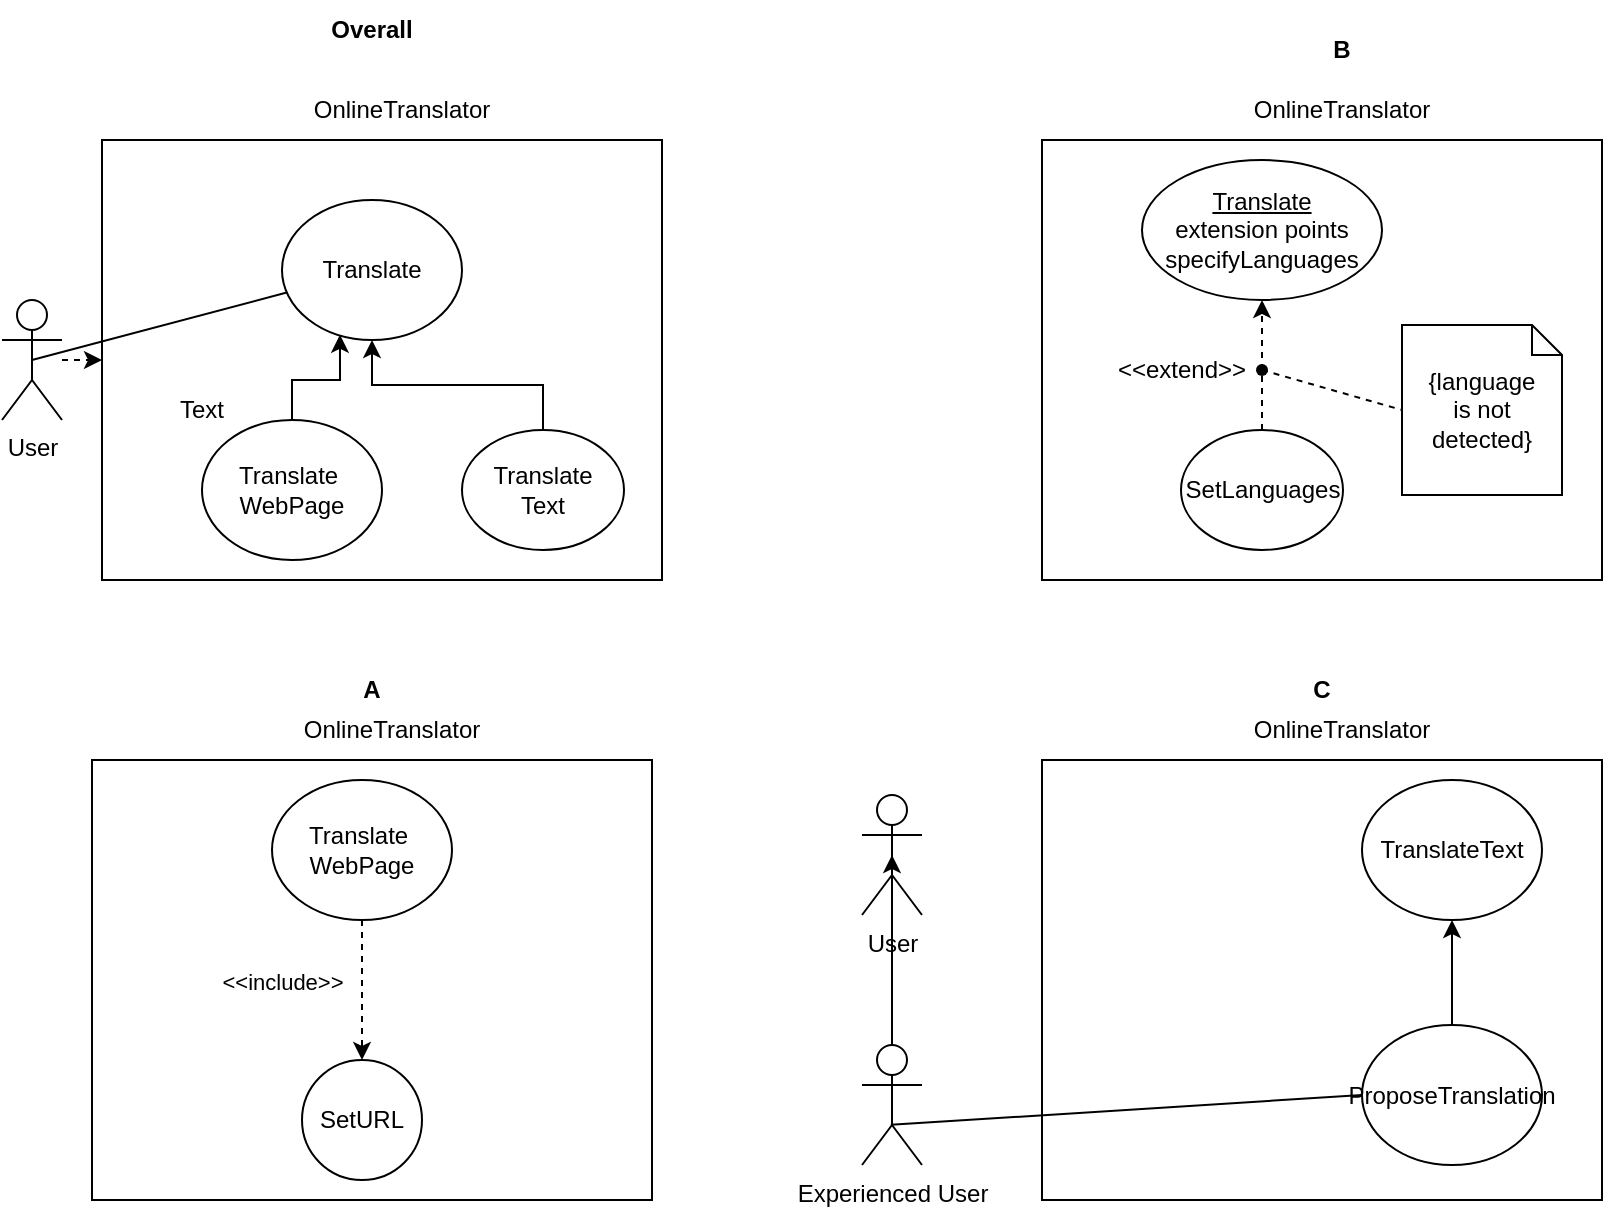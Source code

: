<mxfile version="20.3.7" type="device"><diagram id="CQjFzzmrfcGMJ49bpqtl" name="Страница 1"><mxGraphModel dx="1117" dy="669" grid="1" gridSize="10" guides="1" tooltips="1" connect="1" arrows="1" fold="1" page="1" pageScale="1" pageWidth="827" pageHeight="1169" math="0" shadow="0"><root><mxCell id="0"/><mxCell id="1" parent="0"/><mxCell id="-9ShmSvyLEVTx3WKPnBc-40" value="" style="edgeStyle=none;rounded=0;orthogonalLoop=1;jettySize=auto;html=1;dashed=1;" edge="1" parent="1" source="-9ShmSvyLEVTx3WKPnBc-1" target="-9ShmSvyLEVTx3WKPnBc-2"><mxGeometry relative="1" as="geometry"/></mxCell><mxCell id="-9ShmSvyLEVTx3WKPnBc-1" value="User" style="shape=umlActor;verticalLabelPosition=bottom;verticalAlign=top;html=1;outlineConnect=0;" vertex="1" parent="1"><mxGeometry x="10" y="510" width="30" height="60" as="geometry"/></mxCell><mxCell id="-9ShmSvyLEVTx3WKPnBc-2" value="" style="rounded=0;whiteSpace=wrap;html=1;" vertex="1" parent="1"><mxGeometry x="60" y="430" width="280" height="220" as="geometry"/></mxCell><mxCell id="-9ShmSvyLEVTx3WKPnBc-3" value="Translate" style="ellipse;whiteSpace=wrap;html=1;" vertex="1" parent="1"><mxGeometry x="150" y="460" width="90" height="70" as="geometry"/></mxCell><mxCell id="-9ShmSvyLEVTx3WKPnBc-6" value="" style="endArrow=none;html=1;rounded=0;exitX=0.5;exitY=0.5;exitDx=0;exitDy=0;exitPerimeter=0;" edge="1" parent="1" source="-9ShmSvyLEVTx3WKPnBc-1" target="-9ShmSvyLEVTx3WKPnBc-3"><mxGeometry width="50" height="50" relative="1" as="geometry"><mxPoint x="90" y="590" as="sourcePoint"/><mxPoint x="140" y="540" as="targetPoint"/></mxGeometry></mxCell><mxCell id="-9ShmSvyLEVTx3WKPnBc-9" style="edgeStyle=orthogonalEdgeStyle;rounded=0;orthogonalLoop=1;jettySize=auto;html=1;entryX=0.322;entryY=0.963;entryDx=0;entryDy=0;entryPerimeter=0;" edge="1" parent="1" source="-9ShmSvyLEVTx3WKPnBc-7" target="-9ShmSvyLEVTx3WKPnBc-3"><mxGeometry relative="1" as="geometry"/></mxCell><mxCell id="-9ShmSvyLEVTx3WKPnBc-7" value="Translate&amp;nbsp;&lt;br&gt;WebPage" style="ellipse;whiteSpace=wrap;html=1;" vertex="1" parent="1"><mxGeometry x="110" y="570" width="90" height="70" as="geometry"/></mxCell><mxCell id="-9ShmSvyLEVTx3WKPnBc-10" style="edgeStyle=orthogonalEdgeStyle;rounded=0;orthogonalLoop=1;jettySize=auto;html=1;" edge="1" parent="1" source="-9ShmSvyLEVTx3WKPnBc-8" target="-9ShmSvyLEVTx3WKPnBc-3"><mxGeometry relative="1" as="geometry"/></mxCell><mxCell id="-9ShmSvyLEVTx3WKPnBc-8" value="Translate&lt;br&gt;Text" style="ellipse;whiteSpace=wrap;html=1;" vertex="1" parent="1"><mxGeometry x="240" y="575" width="81" height="60" as="geometry"/></mxCell><mxCell id="-9ShmSvyLEVTx3WKPnBc-11" value="Text" style="text;html=1;strokeColor=none;fillColor=none;align=center;verticalAlign=middle;whiteSpace=wrap;rounded=0;" vertex="1" parent="1"><mxGeometry x="80" y="550" width="60" height="30" as="geometry"/></mxCell><mxCell id="-9ShmSvyLEVTx3WKPnBc-12" value="&lt;b&gt;Overall&lt;/b&gt;" style="text;html=1;strokeColor=none;fillColor=none;align=center;verticalAlign=middle;whiteSpace=wrap;rounded=0;" vertex="1" parent="1"><mxGeometry x="165" y="360" width="60" height="30" as="geometry"/></mxCell><mxCell id="-9ShmSvyLEVTx3WKPnBc-13" value="&lt;b&gt;A&lt;/b&gt;" style="text;html=1;strokeColor=none;fillColor=none;align=center;verticalAlign=middle;whiteSpace=wrap;rounded=0;" vertex="1" parent="1"><mxGeometry x="165" y="690" width="60" height="30" as="geometry"/></mxCell><mxCell id="-9ShmSvyLEVTx3WKPnBc-14" value="" style="rounded=0;whiteSpace=wrap;html=1;" vertex="1" parent="1"><mxGeometry x="55" y="740" width="280" height="220" as="geometry"/></mxCell><mxCell id="-9ShmSvyLEVTx3WKPnBc-18" style="edgeStyle=orthogonalEdgeStyle;rounded=0;orthogonalLoop=1;jettySize=auto;html=1;dashed=1;" edge="1" parent="1" source="-9ShmSvyLEVTx3WKPnBc-15" target="-9ShmSvyLEVTx3WKPnBc-16"><mxGeometry relative="1" as="geometry"/></mxCell><mxCell id="-9ShmSvyLEVTx3WKPnBc-19" value="&amp;lt;&amp;lt;include&amp;gt;&amp;gt;" style="edgeLabel;html=1;align=center;verticalAlign=middle;resizable=0;points=[];" vertex="1" connectable="0" parent="-9ShmSvyLEVTx3WKPnBc-18"><mxGeometry x="-0.304" y="1" relative="1" as="geometry"><mxPoint x="-41" y="6" as="offset"/></mxGeometry></mxCell><mxCell id="-9ShmSvyLEVTx3WKPnBc-15" value="Translate&amp;nbsp;&lt;br&gt;WebPage" style="ellipse;whiteSpace=wrap;html=1;" vertex="1" parent="1"><mxGeometry x="145" y="750" width="90" height="70" as="geometry"/></mxCell><mxCell id="-9ShmSvyLEVTx3WKPnBc-16" value="SetURL" style="ellipse;whiteSpace=wrap;html=1;" vertex="1" parent="1"><mxGeometry x="160" y="890" width="60" height="60" as="geometry"/></mxCell><mxCell id="-9ShmSvyLEVTx3WKPnBc-20" value="&lt;b&gt;B&lt;/b&gt;" style="text;html=1;strokeColor=none;fillColor=none;align=center;verticalAlign=middle;whiteSpace=wrap;rounded=0;" vertex="1" parent="1"><mxGeometry x="650" y="370" width="60" height="30" as="geometry"/></mxCell><mxCell id="-9ShmSvyLEVTx3WKPnBc-21" value="" style="rounded=0;whiteSpace=wrap;html=1;" vertex="1" parent="1"><mxGeometry x="530" y="430" width="280" height="220" as="geometry"/></mxCell><mxCell id="-9ShmSvyLEVTx3WKPnBc-22" value="OnlineTranslator" style="text;html=1;strokeColor=none;fillColor=none;align=center;verticalAlign=middle;whiteSpace=wrap;rounded=0;" vertex="1" parent="1"><mxGeometry x="180" y="400" width="60" height="30" as="geometry"/></mxCell><mxCell id="-9ShmSvyLEVTx3WKPnBc-23" value="OnlineTranslator" style="text;html=1;strokeColor=none;fillColor=none;align=center;verticalAlign=middle;whiteSpace=wrap;rounded=0;" vertex="1" parent="1"><mxGeometry x="175" y="710" width="60" height="30" as="geometry"/></mxCell><mxCell id="-9ShmSvyLEVTx3WKPnBc-24" value="OnlineTranslator" style="text;html=1;strokeColor=none;fillColor=none;align=center;verticalAlign=middle;whiteSpace=wrap;rounded=0;" vertex="1" parent="1"><mxGeometry x="650" y="400" width="60" height="30" as="geometry"/></mxCell><mxCell id="-9ShmSvyLEVTx3WKPnBc-25" value="&lt;u&gt;Translate&lt;/u&gt;&lt;br&gt;extension points&lt;br&gt;specifyLanguages" style="ellipse;whiteSpace=wrap;html=1;" vertex="1" parent="1"><mxGeometry x="580" y="440" width="120" height="70" as="geometry"/></mxCell><mxCell id="-9ShmSvyLEVTx3WKPnBc-29" style="edgeStyle=orthogonalEdgeStyle;rounded=0;orthogonalLoop=1;jettySize=auto;html=1;entryX=0.5;entryY=1;entryDx=0;entryDy=0;dashed=1;" edge="1" parent="1" source="-9ShmSvyLEVTx3WKPnBc-26" target="-9ShmSvyLEVTx3WKPnBc-25"><mxGeometry relative="1" as="geometry"/></mxCell><mxCell id="-9ShmSvyLEVTx3WKPnBc-26" value="SetLanguages" style="ellipse;whiteSpace=wrap;html=1;" vertex="1" parent="1"><mxGeometry x="599.5" y="575" width="81" height="60" as="geometry"/></mxCell><mxCell id="-9ShmSvyLEVTx3WKPnBc-30" value="&amp;lt;&amp;lt;extend&amp;gt;&amp;gt;" style="text;html=1;strokeColor=none;fillColor=none;align=center;verticalAlign=middle;whiteSpace=wrap;rounded=0;" vertex="1" parent="1"><mxGeometry x="570" y="530" width="60" height="30" as="geometry"/></mxCell><mxCell id="-9ShmSvyLEVTx3WKPnBc-31" value="" style="shape=mxgraph.bpmn.data;labelPosition=center;verticalLabelPosition=bottom;align=center;verticalAlign=top;whiteSpace=wrap;size=15;html=1;" vertex="1" parent="1"><mxGeometry x="710" y="522.5" width="80" height="85" as="geometry"/></mxCell><mxCell id="-9ShmSvyLEVTx3WKPnBc-32" value="{language is not detected}" style="text;html=1;strokeColor=none;fillColor=none;align=center;verticalAlign=middle;whiteSpace=wrap;rounded=0;" vertex="1" parent="1"><mxGeometry x="720" y="550" width="60" height="30" as="geometry"/></mxCell><mxCell id="-9ShmSvyLEVTx3WKPnBc-34" value="" style="endArrow=none;html=1;rounded=0;dashed=1;entryX=0;entryY=0.5;entryDx=0;entryDy=0;entryPerimeter=0;startArrow=none;" edge="1" parent="1" source="-9ShmSvyLEVTx3WKPnBc-35" target="-9ShmSvyLEVTx3WKPnBc-31"><mxGeometry width="50" height="50" relative="1" as="geometry"><mxPoint x="645" y="550" as="sourcePoint"/><mxPoint x="695" y="500" as="targetPoint"/></mxGeometry></mxCell><mxCell id="-9ShmSvyLEVTx3WKPnBc-35" value="" style="shape=waypoint;sketch=0;fillStyle=solid;size=6;pointerEvents=1;points=[];fillColor=none;resizable=0;rotatable=0;perimeter=centerPerimeter;snapToPoint=1;" vertex="1" parent="1"><mxGeometry x="620" y="525" width="40" height="40" as="geometry"/></mxCell><mxCell id="-9ShmSvyLEVTx3WKPnBc-36" value="" style="endArrow=none;html=1;rounded=0;dashed=1;entryDx=0;entryDy=0;entryPerimeter=0;" edge="1" parent="1" target="-9ShmSvyLEVTx3WKPnBc-35"><mxGeometry width="50" height="50" relative="1" as="geometry"><mxPoint x="640" y="545" as="sourcePoint"/><mxPoint x="710" y="565" as="targetPoint"/></mxGeometry></mxCell><mxCell id="-9ShmSvyLEVTx3WKPnBc-37" value="&lt;b&gt;C&lt;/b&gt;" style="text;html=1;strokeColor=none;fillColor=none;align=center;verticalAlign=middle;whiteSpace=wrap;rounded=0;" vertex="1" parent="1"><mxGeometry x="640" y="690" width="60" height="30" as="geometry"/></mxCell><mxCell id="-9ShmSvyLEVTx3WKPnBc-38" value="" style="rounded=0;whiteSpace=wrap;html=1;" vertex="1" parent="1"><mxGeometry x="530" y="740" width="280" height="220" as="geometry"/></mxCell><mxCell id="-9ShmSvyLEVTx3WKPnBc-39" value="User" style="shape=umlActor;verticalLabelPosition=bottom;verticalAlign=top;html=1;outlineConnect=0;" vertex="1" parent="1"><mxGeometry x="440" y="757.5" width="30" height="60" as="geometry"/></mxCell><mxCell id="-9ShmSvyLEVTx3WKPnBc-43" style="edgeStyle=none;rounded=0;orthogonalLoop=1;jettySize=auto;html=1;entryX=0.5;entryY=0.5;entryDx=0;entryDy=0;entryPerimeter=0;" edge="1" parent="1" source="-9ShmSvyLEVTx3WKPnBc-41" target="-9ShmSvyLEVTx3WKPnBc-39"><mxGeometry relative="1" as="geometry"/></mxCell><mxCell id="-9ShmSvyLEVTx3WKPnBc-41" value="Experienced User" style="shape=umlActor;verticalLabelPosition=bottom;verticalAlign=top;html=1;outlineConnect=0;" vertex="1" parent="1"><mxGeometry x="440" y="882.5" width="30" height="60" as="geometry"/></mxCell><mxCell id="-9ShmSvyLEVTx3WKPnBc-44" value="TranslateText" style="ellipse;whiteSpace=wrap;html=1;" vertex="1" parent="1"><mxGeometry x="690" y="750" width="90" height="70" as="geometry"/></mxCell><mxCell id="-9ShmSvyLEVTx3WKPnBc-46" style="edgeStyle=none;rounded=0;orthogonalLoop=1;jettySize=auto;html=1;entryX=0.5;entryY=1;entryDx=0;entryDy=0;" edge="1" parent="1" source="-9ShmSvyLEVTx3WKPnBc-45" target="-9ShmSvyLEVTx3WKPnBc-44"><mxGeometry relative="1" as="geometry"/></mxCell><mxCell id="-9ShmSvyLEVTx3WKPnBc-45" value="ProposeTranslation" style="ellipse;whiteSpace=wrap;html=1;" vertex="1" parent="1"><mxGeometry x="690" y="872.5" width="90" height="70" as="geometry"/></mxCell><mxCell id="-9ShmSvyLEVTx3WKPnBc-49" value="" style="endArrow=none;html=1;rounded=0;exitX=0;exitY=0.5;exitDx=0;exitDy=0;entryX=0.481;entryY=0.665;entryDx=0;entryDy=0;entryPerimeter=0;" edge="1" parent="1" source="-9ShmSvyLEVTx3WKPnBc-45" target="-9ShmSvyLEVTx3WKPnBc-41"><mxGeometry width="50" height="50" relative="1" as="geometry"><mxPoint x="420" y="800" as="sourcePoint"/><mxPoint x="470" y="750" as="targetPoint"/></mxGeometry></mxCell><mxCell id="-9ShmSvyLEVTx3WKPnBc-50" value="OnlineTranslator" style="text;html=1;strokeColor=none;fillColor=none;align=center;verticalAlign=middle;whiteSpace=wrap;rounded=0;" vertex="1" parent="1"><mxGeometry x="650" y="710" width="60" height="30" as="geometry"/></mxCell></root></mxGraphModel></diagram></mxfile>